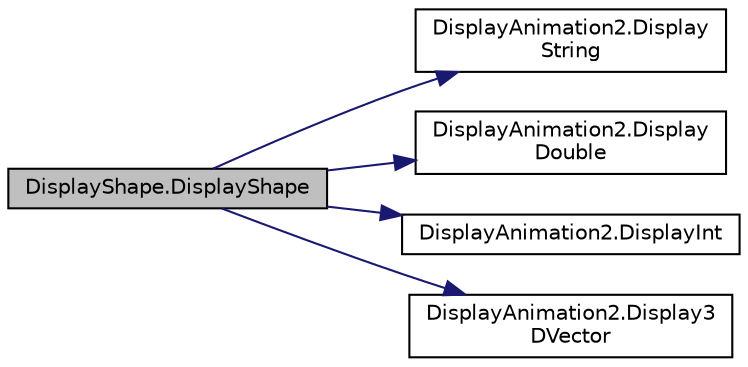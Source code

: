 digraph "DisplayShape.DisplayShape"
{
  edge [fontname="Helvetica",fontsize="10",labelfontname="Helvetica",labelfontsize="10"];
  node [fontname="Helvetica",fontsize="10",shape=record];
  rankdir="LR";
  Node0 [label="DisplayShape.DisplayShape",height=0.2,width=0.4,color="black", fillcolor="grey75", style="filled", fontcolor="black"];
  Node0 -> Node1 [color="midnightblue",fontsize="10",style="solid",fontname="Helvetica"];
  Node1 [label="DisplayAnimation2.Display\lString",height=0.2,width=0.4,color="black", fillcolor="white", style="filled",URL="$namespace_display_animation2.html#ad022ed8dee36f6dd02eaba9883652853"];
  Node0 -> Node2 [color="midnightblue",fontsize="10",style="solid",fontname="Helvetica"];
  Node2 [label="DisplayAnimation2.Display\lDouble",height=0.2,width=0.4,color="black", fillcolor="white", style="filled",URL="$namespace_display_animation2.html#a8a3864b24299906008612750755eee0c"];
  Node0 -> Node3 [color="midnightblue",fontsize="10",style="solid",fontname="Helvetica"];
  Node3 [label="DisplayAnimation2.DisplayInt",height=0.2,width=0.4,color="black", fillcolor="white", style="filled",URL="$namespace_display_animation2.html#a263f89ba2638bc6e1ced0f21129f1fd3"];
  Node0 -> Node4 [color="midnightblue",fontsize="10",style="solid",fontname="Helvetica"];
  Node4 [label="DisplayAnimation2.Display3\lDVector",height=0.2,width=0.4,color="black", fillcolor="white", style="filled",URL="$namespace_display_animation2.html#ad0cd1a5d1ece0968b85d9df7fab75a36"];
}
